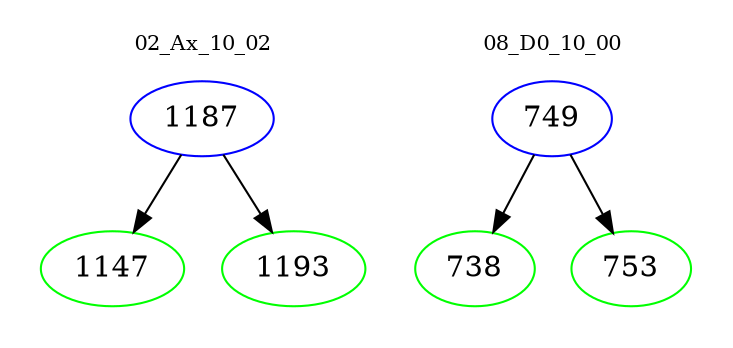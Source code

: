 digraph{
subgraph cluster_0 {
color = white
label = "02_Ax_10_02";
fontsize=10;
T0_1187 [label="1187", color="blue"]
T0_1187 -> T0_1147 [color="black"]
T0_1147 [label="1147", color="green"]
T0_1187 -> T0_1193 [color="black"]
T0_1193 [label="1193", color="green"]
}
subgraph cluster_1 {
color = white
label = "08_D0_10_00";
fontsize=10;
T1_749 [label="749", color="blue"]
T1_749 -> T1_738 [color="black"]
T1_738 [label="738", color="green"]
T1_749 -> T1_753 [color="black"]
T1_753 [label="753", color="green"]
}
}
